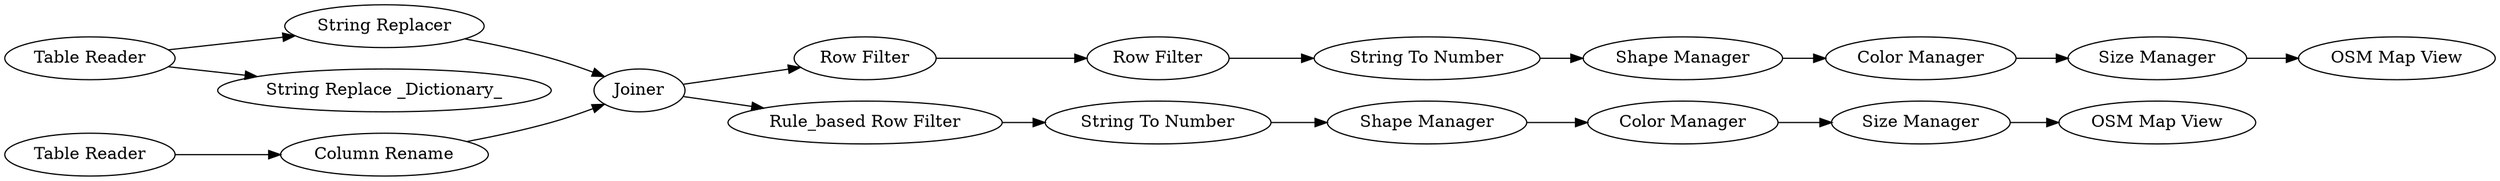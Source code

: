 digraph {
	41 [label=Joiner]
	42 [label="Size Manager"]
	43 [label="Shape Manager"]
	44 [label="OSM Map View"]
	45 [label="Color Manager"]
	46 [label="String Replacer"]
	47 [label="String Replace _Dictionary_"]
	48 [label="Column Rename"]
	49 [label="Row Filter"]
	50 [label="String To Number"]
	51 [label="Row Filter"]
	53 [label="Rule_based Row Filter"]
	54 [label="String To Number"]
	55 [label="Shape Manager"]
	56 [label="Color Manager"]
	57 [label="Size Manager"]
	58 [label="OSM Map View"]
	60 [label="Table Reader"]
	61 [label="Table Reader"]
	41 -> 49
	41 -> 53
	42 -> 44
	43 -> 45
	45 -> 42
	46 -> 41
	48 -> 41
	49 -> 51
	50 -> 43
	51 -> 50
	53 -> 54
	54 -> 55
	55 -> 56
	56 -> 57
	57 -> 58
	60 -> 48
	61 -> 46
	61 -> 47
	rankdir=LR
}
